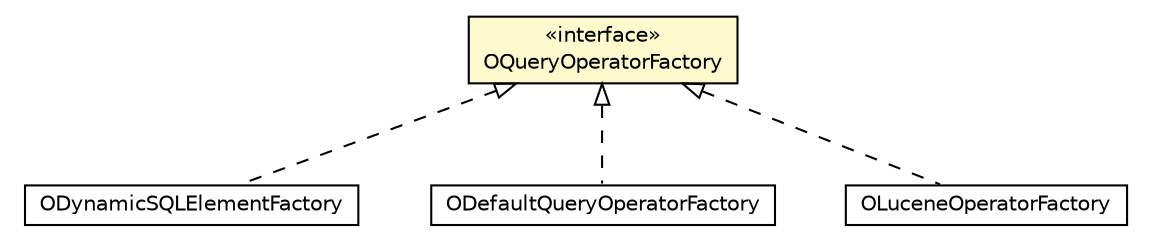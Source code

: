 #!/usr/local/bin/dot
#
# Class diagram 
# Generated by UMLGraph version R5_6-24-gf6e263 (http://www.umlgraph.org/)
#

digraph G {
	edge [fontname="Helvetica",fontsize=10,labelfontname="Helvetica",labelfontsize=10];
	node [fontname="Helvetica",fontsize=10,shape=plaintext];
	nodesep=0.25;
	ranksep=0.5;
	// com.orientechnologies.orient.core.sql.ODynamicSQLElementFactory
	c2888286 [label=<<table title="com.orientechnologies.orient.core.sql.ODynamicSQLElementFactory" border="0" cellborder="1" cellspacing="0" cellpadding="2" port="p" href="../ODynamicSQLElementFactory.html">
		<tr><td><table border="0" cellspacing="0" cellpadding="1">
<tr><td align="center" balign="center"> ODynamicSQLElementFactory </td></tr>
		</table></td></tr>
		</table>>, URL="../ODynamicSQLElementFactory.html", fontname="Helvetica", fontcolor="black", fontsize=10.0];
	// com.orientechnologies.orient.core.sql.operator.OQueryOperatorFactory
	c2888663 [label=<<table title="com.orientechnologies.orient.core.sql.operator.OQueryOperatorFactory" border="0" cellborder="1" cellspacing="0" cellpadding="2" port="p" bgcolor="lemonChiffon" href="./OQueryOperatorFactory.html">
		<tr><td><table border="0" cellspacing="0" cellpadding="1">
<tr><td align="center" balign="center"> &#171;interface&#187; </td></tr>
<tr><td align="center" balign="center"> OQueryOperatorFactory </td></tr>
		</table></td></tr>
		</table>>, URL="./OQueryOperatorFactory.html", fontname="Helvetica", fontcolor="black", fontsize=10.0];
	// com.orientechnologies.orient.core.sql.operator.ODefaultQueryOperatorFactory
	c2888674 [label=<<table title="com.orientechnologies.orient.core.sql.operator.ODefaultQueryOperatorFactory" border="0" cellborder="1" cellspacing="0" cellpadding="2" port="p" href="./ODefaultQueryOperatorFactory.html">
		<tr><td><table border="0" cellspacing="0" cellpadding="1">
<tr><td align="center" balign="center"> ODefaultQueryOperatorFactory </td></tr>
		</table></td></tr>
		</table>>, URL="./ODefaultQueryOperatorFactory.html", fontname="Helvetica", fontcolor="black", fontsize=10.0];
	// com.orientechnologies.lucene.operator.OLuceneOperatorFactory
	c2889699 [label=<<table title="com.orientechnologies.lucene.operator.OLuceneOperatorFactory" border="0" cellborder="1" cellspacing="0" cellpadding="2" port="p" href="../../../../lucene/operator/OLuceneOperatorFactory.html">
		<tr><td><table border="0" cellspacing="0" cellpadding="1">
<tr><td align="center" balign="center"> OLuceneOperatorFactory </td></tr>
		</table></td></tr>
		</table>>, URL="../../../../lucene/operator/OLuceneOperatorFactory.html", fontname="Helvetica", fontcolor="black", fontsize=10.0];
	//com.orientechnologies.orient.core.sql.ODynamicSQLElementFactory implements com.orientechnologies.orient.core.sql.operator.OQueryOperatorFactory
	c2888663:p -> c2888286:p [dir=back,arrowtail=empty,style=dashed];
	//com.orientechnologies.orient.core.sql.operator.ODefaultQueryOperatorFactory implements com.orientechnologies.orient.core.sql.operator.OQueryOperatorFactory
	c2888663:p -> c2888674:p [dir=back,arrowtail=empty,style=dashed];
	//com.orientechnologies.lucene.operator.OLuceneOperatorFactory implements com.orientechnologies.orient.core.sql.operator.OQueryOperatorFactory
	c2888663:p -> c2889699:p [dir=back,arrowtail=empty,style=dashed];
}

